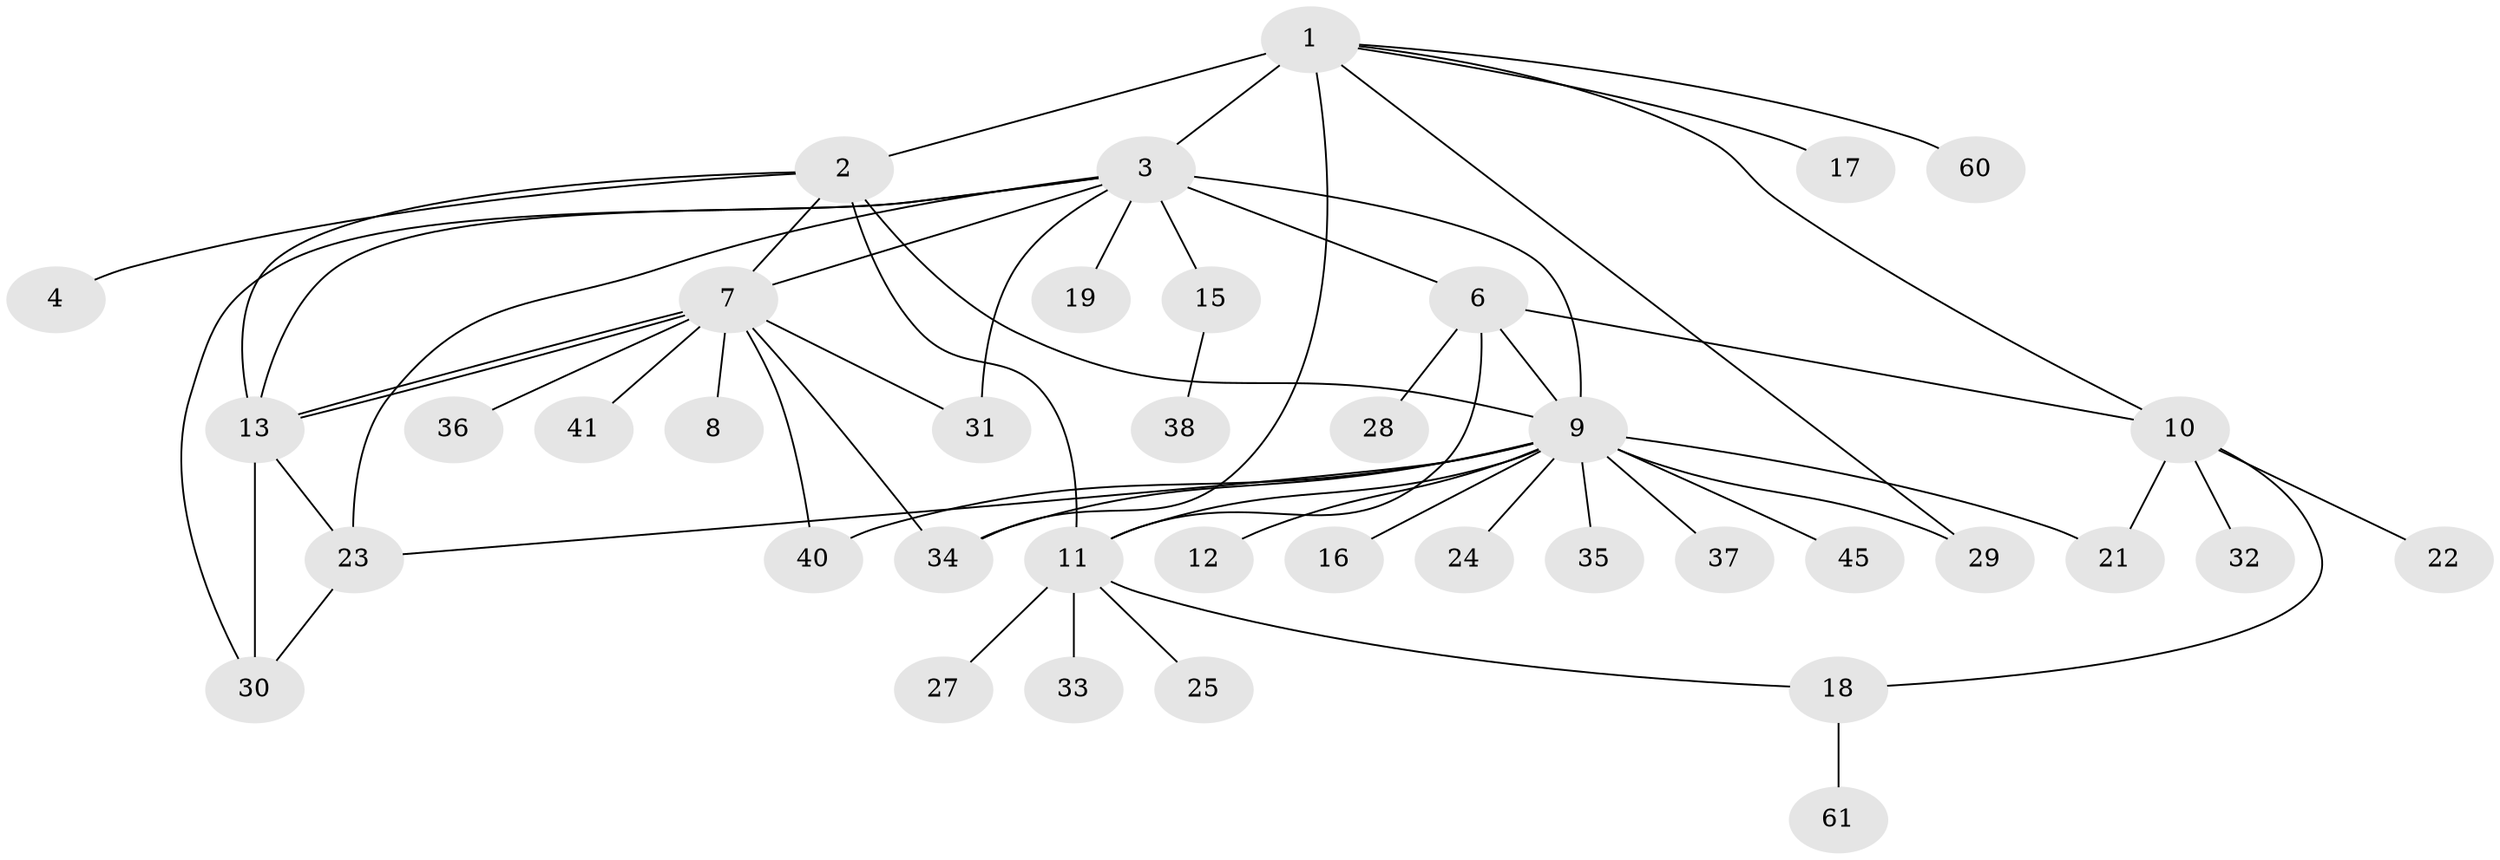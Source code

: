 // original degree distribution, {9: 0.015384615384615385, 10: 0.03076923076923077, 13: 0.015384615384615385, 1: 0.4461538461538462, 7: 0.046153846153846156, 5: 0.015384615384615385, 16: 0.015384615384615385, 6: 0.03076923076923077, 2: 0.24615384615384617, 3: 0.13846153846153847}
// Generated by graph-tools (version 1.1) at 2025/18/03/04/25 18:18:02]
// undirected, 39 vertices, 58 edges
graph export_dot {
graph [start="1"]
  node [color=gray90,style=filled];
  1;
  2 [super="+14+58+51+65+57"];
  3 [super="+44+42+56+39+20+5"];
  4;
  6;
  7;
  8;
  9;
  10;
  11;
  12;
  13;
  15;
  16;
  17;
  18;
  19;
  21;
  22;
  23 [super="+47+63"];
  24;
  25;
  27;
  28 [super="+49"];
  29 [super="+52+46"];
  30;
  31;
  32;
  33;
  34;
  35;
  36;
  37;
  38;
  40;
  41 [super="+48"];
  45;
  60;
  61;
  1 -- 2;
  1 -- 3 [weight=3];
  1 -- 10;
  1 -- 17;
  1 -- 34;
  1 -- 60;
  1 -- 29;
  2 -- 4;
  2 -- 13;
  2 -- 9 [weight=2];
  2 -- 7;
  2 -- 11;
  3 -- 6;
  3 -- 15;
  3 -- 19;
  3 -- 30;
  3 -- 9;
  3 -- 13;
  3 -- 7;
  3 -- 23;
  3 -- 31;
  6 -- 9;
  6 -- 10;
  6 -- 11;
  6 -- 28;
  7 -- 8;
  7 -- 13;
  7 -- 13;
  7 -- 31;
  7 -- 34;
  7 -- 36;
  7 -- 40;
  7 -- 41;
  9 -- 11;
  9 -- 12;
  9 -- 16;
  9 -- 21;
  9 -- 24;
  9 -- 29;
  9 -- 34;
  9 -- 35;
  9 -- 37;
  9 -- 40;
  9 -- 45;
  9 -- 23;
  10 -- 18;
  10 -- 21;
  10 -- 22;
  10 -- 32;
  11 -- 18;
  11 -- 25;
  11 -- 27;
  11 -- 33;
  13 -- 23;
  13 -- 30;
  15 -- 38;
  18 -- 61;
  23 -- 30;
}
